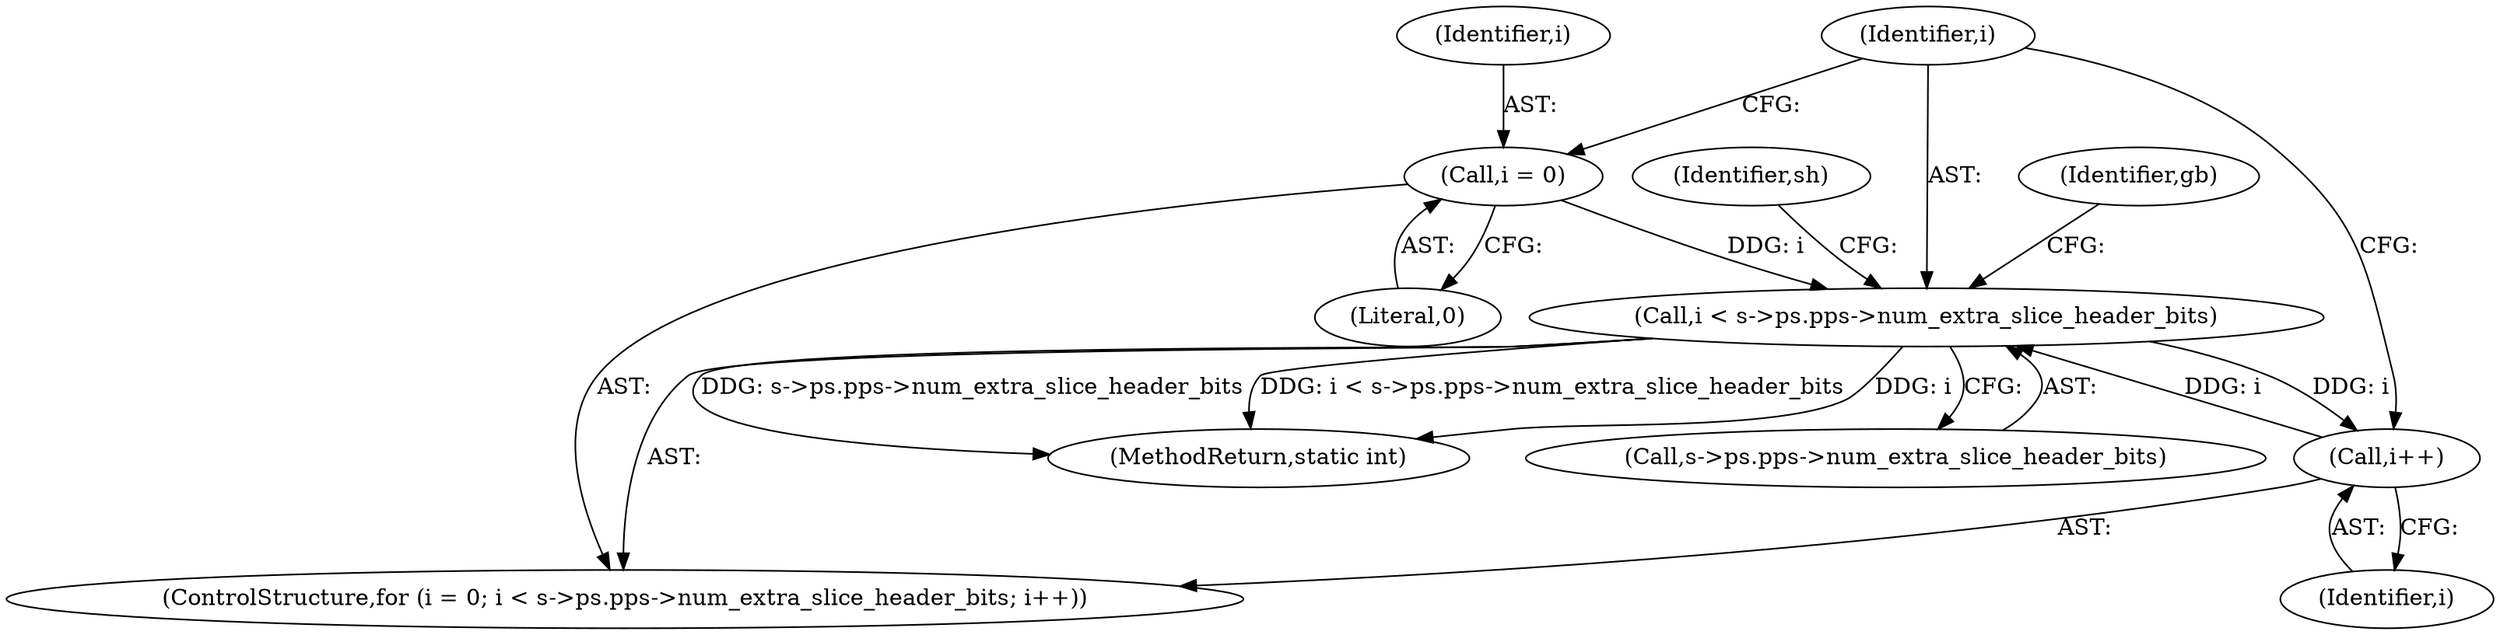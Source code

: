digraph "0_FFmpeg_54655623a82632e7624714d7b2a3e039dc5faa7e_0@pointer" {
"1000599" [label="(Call,i < s->ps.pps->num_extra_slice_header_bits)"];
"1000596" [label="(Call,i = 0)"];
"1000608" [label="(Call,i++)"];
"1000599" [label="(Call,i < s->ps.pps->num_extra_slice_header_bits)"];
"1000599" [label="(Call,i < s->ps.pps->num_extra_slice_header_bits)"];
"1000596" [label="(Call,i = 0)"];
"1000609" [label="(Identifier,i)"];
"1000597" [label="(Identifier,i)"];
"1000608" [label="(Call,i++)"];
"1000595" [label="(ControlStructure,for (i = 0; i < s->ps.pps->num_extra_slice_header_bits; i++))"];
"1000615" [label="(Identifier,sh)"];
"1002212" [label="(MethodReturn,static int)"];
"1000600" [label="(Identifier,i)"];
"1000611" [label="(Identifier,gb)"];
"1000601" [label="(Call,s->ps.pps->num_extra_slice_header_bits)"];
"1000598" [label="(Literal,0)"];
"1000599" -> "1000595"  [label="AST: "];
"1000599" -> "1000601"  [label="CFG: "];
"1000600" -> "1000599"  [label="AST: "];
"1000601" -> "1000599"  [label="AST: "];
"1000611" -> "1000599"  [label="CFG: "];
"1000615" -> "1000599"  [label="CFG: "];
"1000599" -> "1002212"  [label="DDG: i < s->ps.pps->num_extra_slice_header_bits"];
"1000599" -> "1002212"  [label="DDG: i"];
"1000599" -> "1002212"  [label="DDG: s->ps.pps->num_extra_slice_header_bits"];
"1000596" -> "1000599"  [label="DDG: i"];
"1000608" -> "1000599"  [label="DDG: i"];
"1000599" -> "1000608"  [label="DDG: i"];
"1000596" -> "1000595"  [label="AST: "];
"1000596" -> "1000598"  [label="CFG: "];
"1000597" -> "1000596"  [label="AST: "];
"1000598" -> "1000596"  [label="AST: "];
"1000600" -> "1000596"  [label="CFG: "];
"1000608" -> "1000595"  [label="AST: "];
"1000608" -> "1000609"  [label="CFG: "];
"1000609" -> "1000608"  [label="AST: "];
"1000600" -> "1000608"  [label="CFG: "];
}
